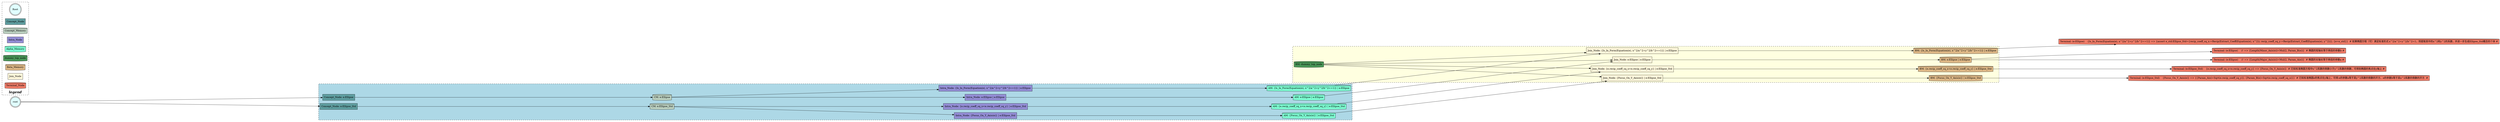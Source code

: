 digraph rete_network {
	graph [bb="0,0,12396,924",
		ordering=in,
		rankdir=LR,
		ranksep="5 equally"
	];
	node [label="\N"];
	subgraph cluster_alpha_network {
		graph [bb="1586.5,230,6709,444",
			bgcolor=lightblue,
			style=dashed
		];
		subgraph concept_node {
			"Concept_Node: e:Ellipse"	[fillcolor=cadetblue,
				height=0.5,
				pos="1683,364",
				shape=rect,
				style=filled,
				width=2.1111];
			"Concept_Node: e:Ellipse_Std"	[fillcolor=cadetblue,
				height=0.5,
				pos="1683,310",
				shape=rect,
				style=filled,
				width=2.4583];
		}
		subgraph concept_memory {
			"CM: e:Ellipse"	[fillcolor="#bbd0c0",
				height=0.5,
				pos="3292,364",
				shape=cylinder,
				style=filled,
				width=1.2917];
			"CM: e:Ellipse_Std"	[fillcolor="#bbd0c0",
				height=0.5,
				pos="3292,310",
				shape=cylinder,
				style=filled,
				width=1.6389];
		}
		subgraph intra_node {
			"Intra_Node: e:Ellipse | e:Ellipse"	[fillcolor="#948ed6",
				height=0.5,
				pos="4901,364",
				shape=rect,
				style=filled,
				width=2.6528];
			"Intra_Node: {Focus_On_Y_Axis(e)} | e:Ellipse_Std"	[fillcolor="#948ed6",
				height=0.5,
				pos="4901,256",
				shape=rect,
				style=filled,
				width=4.1806];
			"Intra_Node: {Is_In_Form(Equation(e), x^2/a^2+y^2/b^2==1)} | e:Ellipse"	[fillcolor="#948ed6",
				height=0.5,
				pos="4901,418",
				shape=rect,
				style=filled,
				width=5.8472];
			"Intra_Node: {e.recip_coeff_sq_x<e.recip_coeff_sq_y} | e:Ellipse_Std"	[fillcolor="#948ed6",
				height=0.5,
				pos="4901,310",
				shape=rect,
				style=filled,
				width=5.5139];
		}
		subgraph alpha_memory {
			graph [rank=same];
			"AM: e:Ellipse | e:Ellipse"	[fillcolor=aquamarine,
				height=0.5,
				pos="6510,364",
				shape=cylinder,
				style=filled,
				width=2.1111];
			"AM: {Focus_On_Y_Axis(e)} | e:Ellipse_Std"	[fillcolor=aquamarine,
				height=0.5,
				pos="6510,256",
				shape=cylinder,
				style=filled,
				width=3.6389];
			"AM: {Is_In_Form(Equation(e), x^2/a^2+y^2/b^2==1)} | e:Ellipse"	[fillcolor=aquamarine,
				height=0.5,
				pos="6510,418",
				shape=cylinder,
				style=filled,
				width=5.3056];
			"AM: {e.recip_coeff_sq_x<e.recip_coeff_sq_y} | e:Ellipse_Std"	[fillcolor=aquamarine,
				height=0.5,
				pos="6510,310",
				shape=cylinder,
				style=filled,
				width=4.9722];
		}
		"Concept_Node: e:Ellipse" -> "CM: e:Ellipse"	[pos="e,3245.1,364 1759.4,364 2035.6,364 2989.5,364 3233.7,364"];
		"CM: e:Ellipse" -> "Intra_Node: e:Ellipse | e:Ellipse"	[pos="e,4805.2,364 3338.9,364 3555.6,364 4478.3,364 4793.8,364"];
		"CM: e:Ellipse" -> "Intra_Node: {Is_In_Form(Equation(e), x^2/a^2+y^2/b^2==1)} | e:Ellipse"	[pos="e,4690,410.94 3338.9,365.54 3533.3,372.08 4295.9,397.7 4678.6,410.56"];
		"Concept_Node: e:Ellipse_Std" -> "CM: e:Ellipse_Std"	[pos="e,3232.7,310 1771.8,310 2058.4,310 2962.6,310 3221.3,310"];
		"CM: e:Ellipse_Std" -> "Intra_Node: {Focus_On_Y_Axis(e)} | e:Ellipse_Std"	[pos="e,4750.1,261.04 3351.1,308.05 3575.4,300.51 4389.1,273.17 4738.7,261.42"];
		"CM: e:Ellipse_Std" -> "Intra_Node: {e.recip_coeff_sq_x<e.recip_coeff_sq_y} | e:Ellipse_Std"	[pos="e,4702.1,310 3351.1,310 3565.7,310 4319.7,310 4690.7,310"];
		"Intra_Node: e:Ellipse | e:Ellipse" -> "AM: e:Ellipse | e:Ellipse"	[pos="e,6433.8,364 4996.8,364 5284.8,364 6146.4,364 6422.7,364"];
		"Intra_Node: {Focus_On_Y_Axis(e)} | e:Ellipse_Std" -> "AM: {Focus_On_Y_Axis(e)} | e:Ellipse_Std"	[pos="e,6378.7,256 5051.7,256 5360.7,256 6065.2,256 6367.2,256"];
		"Intra_Node: {Is_In_Form(Equation(e), x^2/a^2+y^2/b^2==1)} | e:Ellipse" -> "AM: {Is_In_Form(Equation(e), x^2/a^2+y^2/b^2==1)} | e:Ellipse"	[pos="e,6318.8,418 5111.7,418 5422.5,418 6001.6,418 6307.6,418"];
		"Intra_Node: {e.recip_coeff_sq_x<e.recip_coeff_sq_y} | e:Ellipse_Std" -> "AM: {e.recip_coeff_sq_x<e.recip_coeff_sq_y} | e:Ellipse_Std"	[pos="e,6330.6,310 5099.9,310 5411.5,310 6012.9,310 6319.4,310"];
	}
	subgraph cluster_beta_network {
		graph [bb="6429,8,9926.5,222",
			bgcolor=lightyellow,
			style=dashed
		];
		subgraph dummy_top_node {
			graph [rank=same];
		}
		subgraph beta_memory {
			"BM: dummy_top_node"	[fillcolor="#4a9759",
				height=0.5,
				pos="6510,115",
				shape=cylinder,
				style=filled,
				width=2.0278];
			"BM: {Is_In_Form(Equation(e), x^2/a^2+y^2/b^2==1)} | e:Ellipse"	[fillcolor=burlywood,
				height=0.5,
				pos="9728,196",
				shape=cylinder,
				style=filled,
				width=5.2917];
			"BM: {e.recip_coeff_sq_x<e.recip_coeff_sq_y} | e:Ellipse_Std"	[fillcolor=burlywood,
				height=0.5,
				pos="9728,88",
				shape=cylinder,
				style=filled,
				width=4.9583];
			"BM: {Focus_On_Y_Axis(e)} | e:Ellipse_Std"	[fillcolor=burlywood,
				height=0.5,
				pos="9728,34",
				shape=cylinder,
				style=filled,
				width=3.625];
			"BM: e:Ellipse | e:Ellipse"	[fillcolor=burlywood,
				height=0.5,
				pos="9728,142",
				shape=cylinder,
				style=filled,
				width=2.0972];
		}
		subgraph join_node {
			"Join_Node: {Is_In_Form(Equation(e), x^2/a^2+y^2/b^2==1)} | e:Ellipse"	[fillcolor=cornsilk,
				height=0.5,
				pos="8119,196",
				shape=rect,
				style=filled,
				width=5.8056];
			"Join_Node: {e.recip_coeff_sq_x<e.recip_coeff_sq_y} | e:Ellipse_Std"	[fillcolor=cornsilk,
				height=0.5,
				pos="8119,88",
				shape=rect,
				style=filled,
				width=5.4722];
			"Join_Node: {Focus_On_Y_Axis(e)} | e:Ellipse_Std"	[fillcolor=cornsilk,
				height=0.5,
				pos="8119,34",
				shape=rect,
				style=filled,
				width=4.1389];
			"Join_Node: e:Ellipse | e:Ellipse"	[fillcolor=cornsilk,
				height=0.5,
				pos="8119,142",
				shape=rect,
				style=filled,
				width=2.6111];
		}
		"Join_Node: {Is_In_Form(Equation(e), x^2/a^2+y^2/b^2==1)} | e:Ellipse" -> "BM: {Is_In_Form(Equation(e), x^2/a^2+y^2/b^2==1)} | e:Ellipse"	[pos="e,9537.1,196 8328.4,196 8639,196 9219.5,196 9525.8,196"];
		"BM: dummy_top_node" -> "Join_Node: {Is_In_Form(Equation(e), x^2/a^2+y^2/b^2==1)} | e:Ellipse"	[pos="e,7909.5,185.49 6583.4,118.65 6813.1,130.23 7531.7,166.45 7898.2,184.92"];
		"BM: dummy_top_node" -> "Join_Node: {e.recip_coeff_sq_x<e.recip_coeff_sq_y} | e:Ellipse_Std"	[pos="e,7921.6,91.301 6583.4,113.78 6815.7,109.88 7547.5,97.585 7910.1,91.492"];
		"BM: dummy_top_node" -> "Join_Node: {Focus_On_Y_Axis(e)} | e:Ellipse_Std"	[pos="e,7969.7,41.477 6583.4,111.35 6826.4,99.1 7616.6,59.275 7958.2,42.054"];
		"BM: dummy_top_node" -> "Join_Node: e:Ellipse | e:Ellipse"	[pos="e,8024.7,140.43 6583.4,116.22 6840.6,120.54 7710.8,135.16 8013.3,140.24"];
		"Join_Node: {e.recip_coeff_sq_x<e.recip_coeff_sq_y} | e:Ellipse_Std" -> "BM: {e.recip_coeff_sq_x<e.recip_coeff_sq_y} | e:Ellipse_Std"	[pos="e,9549.1,88 8316.2,88 8627.6,88 9231,88 9537.9,88"];
		"Join_Node: {Focus_On_Y_Axis(e)} | e:Ellipse_Std" -> "BM: {Focus_On_Y_Axis(e)} | e:Ellipse_Std"	[pos="e,9597.2,34 8268.3,34 8576.7,34 9283.5,34 9585.7,34"];
		"Join_Node: e:Ellipse | e:Ellipse" -> "BM: e:Ellipse | e:Ellipse"	[pos="e,9652.1,142 8213.3,142 8499.9,142 9364.4,142 9640.9,142"];
	}
	subgraph root {
		root	[fillcolor=lightcyan,
			height=0.79716,
			pos="74,337",
			shape=doublecircle,
			style=filled,
			width=0.79716];
	}
	subgraph terminal_node {
		graph [rank=same];
		"Terminal: (e:Ellipse)    ∅ => {Length(Major_Axis(e))=Mul(2, Param_A(e))}  # 椭圆的长轴长等于两倍的参数a #"	[fillcolor="#ee7b67",
			height=0.5,
			pos="11337,142",
			shape=cylinder,
			style=filled,
			width=9.2222];
		"Terminal: (e:Ellipse)    ∅ => {Length(Minor_Axis(e))=Mul(2, Param_B(e))}  # 椭圆的短轴长等于两倍的参数b #"	[fillcolor="#ee7b67",
			height=0.5,
			pos="11337,196",
			shape=cylinder,
			style=filled,
			width=9.2361];
		"Terminal: (e:Ellipse_Std)    {Focus_On_Y_Axis(e)} => {{Param_A(e)=Sqrt(e.recip_coeff_sq_y)}; {Param_B(e)=Sqrt(e.recip_coeff_sq_x)}}  # \
已知标准椭圆e的焦点在y轴上，可得:e的参数a等于其y^2系数的倒数的开方、e的参数b等于其x^2系数的倒数的开方  #"	[fillcolor="#ee7b67",
			height=0.5,
			pos="11337,34",
			shape=cylinder,
			style=filled,
			width=21.319];
		"Terminal: (e:Ellipse)    {Is_In_Form(Equation(e), x^2/a^2+y^2/b^2==1)} => {assert e_std:Ellipse_Std={recip_coeff_sq_x:=Recip(Extract_\
Coeff(Equation(e), x^2)); recip_coeff_sq_y:=Recip(Extract_Coeff(Equation(e), y^2))}; {e=e_std}}  # 如果椭圆方程（可）满足标准形式 \
x^2/a^2+y^2/b^2=1，则提取其中的x^2和y^2的系数，并进一步生成Ellipse_Std概念的个体 #"	[fillcolor="#ee7b67",
			height=0.5,
			pos="11337,250",
			shape=cylinder,
			style=filled,
			width=29.403];
		"Terminal: (e:Ellipse_Std)    {e.recip_coeff_sq_x<e.recip_coeff_sq_y} => {Focus_On_Y_Axis(e)}  # 已知标准椭圆方程中x^2系数的倒数小于y^\
2系数的倒数，可得到椭圆的焦点在y轴上 #"	[fillcolor="#ee7b67",
			height=0.5,
			pos="11337,88",
			shape=cylinder,
			style=filled,
			width=15.306];
	}
	subgraph cluster_legend {
		graph [bb="8,374,140,916",
			fontname="Times-BoldItalic",
			fontsize=20,
			label=legend,
			labelloc=b,
			lheight=0.31,
			lp="74,389",
			lwidth=0.76,
			style=dashed
		];
		Root	[fillcolor=lightcyan,
			height=0.88743,
			pos="74,876",
			shape=doublecircle,
			style=filled,
			width=0.88743];
		Concept_Node	[fillcolor=cadetblue,
			height=0.5,
			pos="74,808",
			shape=rect,
			style=filled,
			width=1.3611];
		Concept_Memory	[fillcolor="#bbd0c0",
			height=0.5,
			pos="74,754",
			shape=cylinder,
			style=filled,
			width=1.6111];
		Intra_Node	[fillcolor="#948ed6",
			height=0.5,
			pos="74,700",
			shape=rect,
			style=filled,
			width=1.0833];
		Alpha_Memory	[fillcolor=aquamarine,
			height=0.5,
			pos="74,646",
			shape=cylinder,
			style=filled,
			width=1.4444];
		dummy_top_node	[fillcolor="#4a9759",
			height=0.5,
			pos="74,592",
			shape=cylinder,
			style=filled,
			width=1.6111];
		Beta_Memory	[fillcolor=burlywood,
			height=0.5,
			pos="74,538",
			shape=cylinder,
			style=filled,
			width=1.3333];
		Join_Node	[fillcolor=cornsilk,
			height=0.5,
			pos="74,484",
			shape=rect,
			style=filled,
			width=1.0417];
		Terminal_Node	[fillcolor="#ee7b67",
			height=0.5,
			pos="74,430",
			shape=cylinder,
			style=filled,
			width=1.4306];
	}
	root -> "Concept_Node: e:Ellipse"	[pos="e,1606.6,362.73 103.23,337.47 284.92,340.53 1291.5,357.44 1595.2,362.54"];
	root -> "Concept_Node: e:Ellipse_Std"	[pos="e,1594.1,311.48 103.23,336.53 282.47,333.51 1264.6,317.01 1582.6,311.67"];
	"AM: e:Ellipse | e:Ellipse" -> "Join_Node: e:Ellipse | e:Ellipse"	[pos="e,8024.5,153.93 6586.2,353.8 6623.2,348.78 6668.4,342.6 6709,337 7242.9,263.26 7375.9,241.02 7910,169 7943.6,164.46 7980.4,159.65 \
8013.5,155.37"];
	"AM: {Focus_On_Y_Axis(e)} | e:Ellipse_Std" -> "Join_Node: {Focus_On_Y_Axis(e)} | e:Ellipse_Std"	[pos="e,7974.2,52.488 6631.6,238.79 6873.9,204.34 7436.7,124.71 7910,61 7927.1,58.698 7945,56.323 7962.8,53.981"];
	"AM: {Is_In_Form(Equation(e), x^2/a^2+y^2/b^2==1)} | e:Ellipse" -> "Join_Node: {Is_In_Form(Equation(e), x^2/a^2+y^2/b^2==1)} | e:Ellipse"	[pos="e,7985.4,214.44 6643.3,399.99 6665.3,397 6687.8,393.92 6709,391 7171.5,327.46 7719.4,251.41 7974.3,215.99"];
	"AM: {e.recip_coeff_sq_x<e.recip_coeff_sq_y} | e:Ellipse_Std" -> "Join_Node: {e.recip_coeff_sq_x<e.recip_coeff_sq_y} | e:Ellipse_Std"	[pos="e,7974.2,106.48 6642.5,292.13 6664.7,289.09 6687.5,285.97 6709,283 7242.9,209.26 7375.9,187.02 7910,115 7927.1,112.69 7945,110.32 \
7962.8,107.97"];
	"BM: {Is_In_Form(Equation(e), x^2/a^2+y^2/b^2==1)} | e:Ellipse" -> "Terminal: (e:Ellipse)    {Is_In_Form(Equation(e), x^2/a^2+y^2/b^2==1)} => {assert e_std:Ellipse_Std={recip_coeff_sq_x:=Recip(Extract_\
Coeff(Equation(e), x^2)); recip_coeff_sq_y:=Recip(Extract_Coeff(Equation(e), y^2))}; {e=e_std}}  # 如果椭圆方程（可）满足标准形式 \
x^2/a^2+y^2/b^2=1，则提取其中的x^2和y^2的系数，并进一步生成Ellipse_Std概念的个体 #"	[pos="e,10554,232.12 9918.7,206.43 10025,211.97 10159,218.53 10278,223 10364,226.2 10454,229.13 10543,231.78"];
	"BM: {e.recip_coeff_sq_x<e.recip_coeff_sq_y} | e:Ellipse_Std" -> "Terminal: (e:Ellipse_Std)    {e.recip_coeff_sq_x<e.recip_coeff_sq_y} => {Focus_On_Y_Axis(e)}  # 已知标准椭圆方程中x^2系数的倒数小于y^\
2系数的倒数，可得到椭圆的焦点在y轴上 #"	[pos="e,10786,88 9906.7,88 10115,88 10470,88 10775,88"];
	"BM: {Focus_On_Y_Axis(e)} | e:Ellipse_Std" -> "Terminal: (e:Ellipse_Std)    {Focus_On_Y_Axis(e)} => {{Param_A(e)=Sqrt(e.recip_coeff_sq_y)}; {Param_B(e)=Sqrt(e.recip_coeff_sq_x)}}  # \
已知标准椭圆e的焦点在y轴上，可得:e的参数a等于其y^2系数的倒数的开方、e的参数b等于其x^2系数的倒数的开方  #"	[pos="e,10569,34 9858.8,34 10014,34 10288,34 10558,34"];
	"BM: e:Ellipse | e:Ellipse" -> "Terminal: (e:Ellipse)    ∅ => {Length(Major_Axis(e))=Mul(2, Param_A(e))}  # 椭圆的长轴长等于两倍的参数a #"	[pos="e,11005,142 9803.8,142 10012,142 10609,142 10993,142"];
	"BM: e:Ellipse | e:Ellipse" -> "Terminal: (e:Ellipse)    ∅ => {Length(Minor_Axis(e))=Mul(2, Param_B(e))}  # 椭圆的短轴长等于两倍的参数b #"	[pos="e,11004,189.53 9803.6,146.23 9909.3,152.08 10109,162.66 10278,169 10517,177.9 10786,184.72 10993,189.28"];
}
